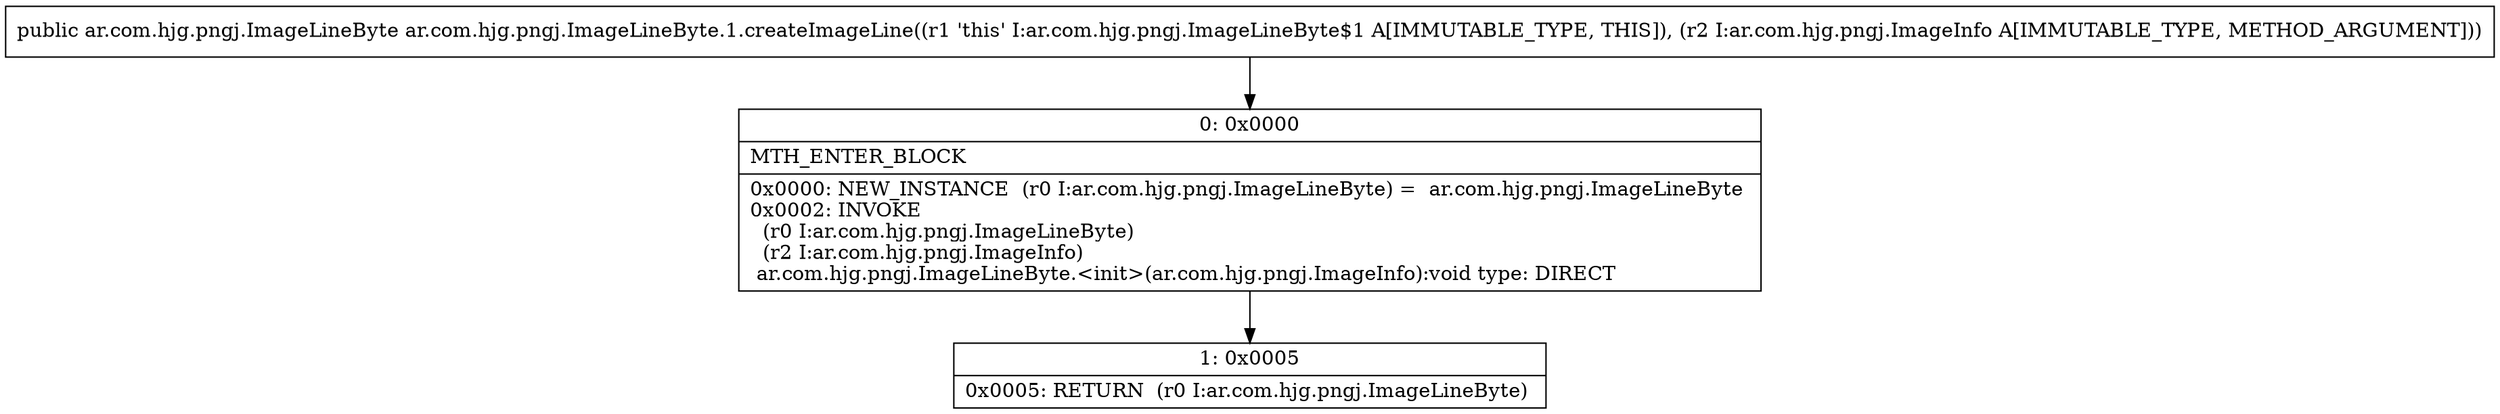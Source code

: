 digraph "CFG forar.com.hjg.pngj.ImageLineByte.1.createImageLine(Lar\/com\/hjg\/pngj\/ImageInfo;)Lar\/com\/hjg\/pngj\/ImageLineByte;" {
Node_0 [shape=record,label="{0\:\ 0x0000|MTH_ENTER_BLOCK\l|0x0000: NEW_INSTANCE  (r0 I:ar.com.hjg.pngj.ImageLineByte) =  ar.com.hjg.pngj.ImageLineByte \l0x0002: INVOKE  \l  (r0 I:ar.com.hjg.pngj.ImageLineByte)\l  (r2 I:ar.com.hjg.pngj.ImageInfo)\l ar.com.hjg.pngj.ImageLineByte.\<init\>(ar.com.hjg.pngj.ImageInfo):void type: DIRECT \l}"];
Node_1 [shape=record,label="{1\:\ 0x0005|0x0005: RETURN  (r0 I:ar.com.hjg.pngj.ImageLineByte) \l}"];
MethodNode[shape=record,label="{public ar.com.hjg.pngj.ImageLineByte ar.com.hjg.pngj.ImageLineByte.1.createImageLine((r1 'this' I:ar.com.hjg.pngj.ImageLineByte$1 A[IMMUTABLE_TYPE, THIS]), (r2 I:ar.com.hjg.pngj.ImageInfo A[IMMUTABLE_TYPE, METHOD_ARGUMENT])) }"];
MethodNode -> Node_0;
Node_0 -> Node_1;
}


